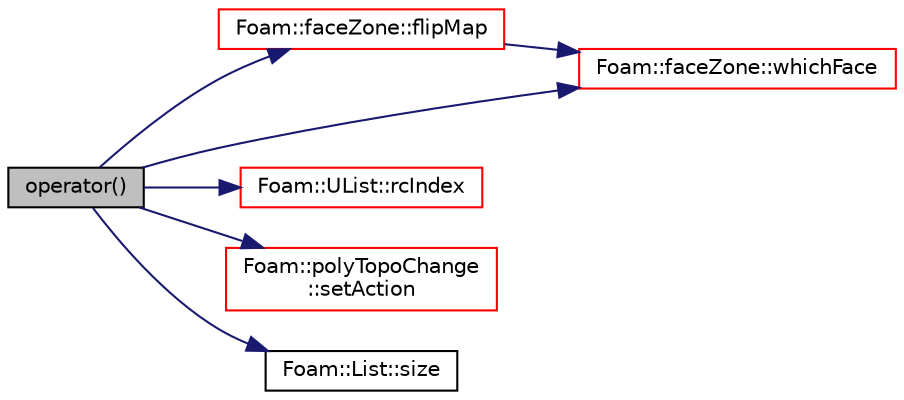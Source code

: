 digraph "operator()"
{
  bgcolor="transparent";
  edge [fontname="Helvetica",fontsize="10",labelfontname="Helvetica",labelfontsize="10"];
  node [fontname="Helvetica",fontsize="10",shape=record];
  rankdir="LR";
  Node1 [label="operator()",height=0.2,width=0.4,color="black", fillcolor="grey75", style="filled", fontcolor="black"];
  Node1 -> Node2 [color="midnightblue",fontsize="10",style="solid",fontname="Helvetica"];
  Node2 [label="Foam::faceZone::flipMap",height=0.2,width=0.4,color="red",URL="$a00740.html#ae010e9aa1fb7b930973122f73b998498",tooltip="Return face flip map. "];
  Node2 -> Node3 [color="midnightblue",fontsize="10",style="solid",fontname="Helvetica"];
  Node3 [label="Foam::faceZone::whichFace",height=0.2,width=0.4,color="red",URL="$a00740.html#a44dd2110316f20b114950fef748cb7c2",tooltip="Helper function to re-direct to zone::localID(...) "];
  Node1 -> Node4 [color="midnightblue",fontsize="10",style="solid",fontname="Helvetica"];
  Node4 [label="Foam::UList::rcIndex",height=0.2,width=0.4,color="red",URL="$a02735.html#ac854da7255402f41e46a47fb79398a2d",tooltip="Return the reverse circular index, i.e. the previous index. "];
  Node1 -> Node5 [color="midnightblue",fontsize="10",style="solid",fontname="Helvetica"];
  Node5 [label="Foam::polyTopoChange\l::setAction",height=0.2,width=0.4,color="red",URL="$a01939.html#a40a23962b792d24f4cb999f5b55aece2",tooltip="For compatibility with polyTopoChange: set topological action. "];
  Node1 -> Node6 [color="midnightblue",fontsize="10",style="solid",fontname="Helvetica"];
  Node6 [label="Foam::List::size",height=0.2,width=0.4,color="black",URL="$a01364.html#a8a5f6fa29bd4b500caf186f60245b384",tooltip="Override size to be inconsistent with allocated storage. "];
  Node1 -> Node3 [color="midnightblue",fontsize="10",style="solid",fontname="Helvetica"];
}
